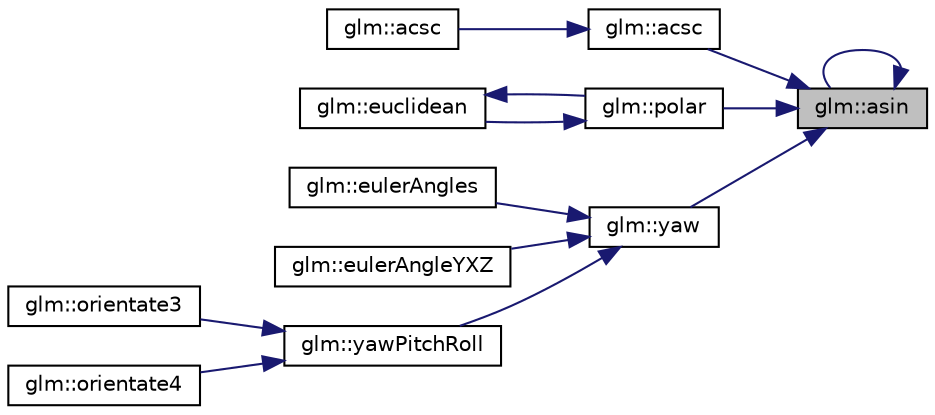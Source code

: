digraph "glm::asin"
{
 // LATEX_PDF_SIZE
  edge [fontname="Helvetica",fontsize="10",labelfontname="Helvetica",labelfontsize="10"];
  node [fontname="Helvetica",fontsize="10",shape=record];
  rankdir="RL";
  Node1 [label="glm::asin",height=0.2,width=0.4,color="black", fillcolor="grey75", style="filled", fontcolor="black",tooltip=" "];
  Node1 -> Node2 [dir="back",color="midnightblue",fontsize="10",style="solid",fontname="Helvetica"];
  Node2 [label="glm::acsc",height=0.2,width=0.4,color="black", fillcolor="white", style="filled",URL="$group__gtc__reciprocal.html#ga1b4bed91476b9b915e76b4a30236d330",tooltip=" "];
  Node2 -> Node3 [dir="back",color="midnightblue",fontsize="10",style="solid",fontname="Helvetica"];
  Node3 [label="glm::acsc",height=0.2,width=0.4,color="black", fillcolor="white", style="filled",URL="$namespaceglm.html#a2e31d118da987ebe04ad6ca3c366b8d8",tooltip=" "];
  Node1 -> Node1 [dir="back",color="midnightblue",fontsize="10",style="solid",fontname="Helvetica"];
  Node1 -> Node4 [dir="back",color="midnightblue",fontsize="10",style="solid",fontname="Helvetica"];
  Node4 [label="glm::polar",height=0.2,width=0.4,color="black", fillcolor="white", style="filled",URL="$group__gtx__polar__coordinates.html#gafcf95a38c780a4ad5ba14c8ac9e522bb",tooltip=" "];
  Node4 -> Node5 [dir="back",color="midnightblue",fontsize="10",style="solid",fontname="Helvetica"];
  Node5 [label="glm::euclidean",height=0.2,width=0.4,color="black", fillcolor="white", style="filled",URL="$group__gtx__polar__coordinates.html#ga45ece1fbf7260c43e0f873c498202581",tooltip=" "];
  Node5 -> Node4 [dir="back",color="midnightblue",fontsize="10",style="solid",fontname="Helvetica"];
  Node1 -> Node6 [dir="back",color="midnightblue",fontsize="10",style="solid",fontname="Helvetica"];
  Node6 [label="glm::yaw",height=0.2,width=0.4,color="black", fillcolor="white", style="filled",URL="$group__gtc__quaternion.html#ga724a5df282b70cec0a6cb0d6dcddb6d6",tooltip=" "];
  Node6 -> Node7 [dir="back",color="midnightblue",fontsize="10",style="solid",fontname="Helvetica"];
  Node7 [label="glm::eulerAngles",height=0.2,width=0.4,color="black", fillcolor="white", style="filled",URL="$group__gtc__quaternion.html#gadb92ec1c1b0dd6b024176a73fbef3e64",tooltip=" "];
  Node6 -> Node8 [dir="back",color="midnightblue",fontsize="10",style="solid",fontname="Helvetica"];
  Node8 [label="glm::eulerAngleYXZ",height=0.2,width=0.4,color="black", fillcolor="white", style="filled",URL="$group__gtx__euler__angles.html#ga0242b5ab68651db70c6025815549427f",tooltip=" "];
  Node6 -> Node9 [dir="back",color="midnightblue",fontsize="10",style="solid",fontname="Helvetica"];
  Node9 [label="glm::yawPitchRoll",height=0.2,width=0.4,color="black", fillcolor="white", style="filled",URL="$group__gtx__euler__angles.html#gaf9c8d0f1df88c5344165600774489bc5",tooltip=" "];
  Node9 -> Node10 [dir="back",color="midnightblue",fontsize="10",style="solid",fontname="Helvetica"];
  Node10 [label="glm::orientate3",height=0.2,width=0.4,color="black", fillcolor="white", style="filled",URL="$group__gtx__euler__angles.html#ga33f0d790cecd8337ee83f8e3a8109b11",tooltip=" "];
  Node9 -> Node11 [dir="back",color="midnightblue",fontsize="10",style="solid",fontname="Helvetica"];
  Node11 [label="glm::orientate4",height=0.2,width=0.4,color="black", fillcolor="white", style="filled",URL="$group__gtx__euler__angles.html#ga4e25c9468b6f002c76e9a2412bcfa503",tooltip=" "];
}
